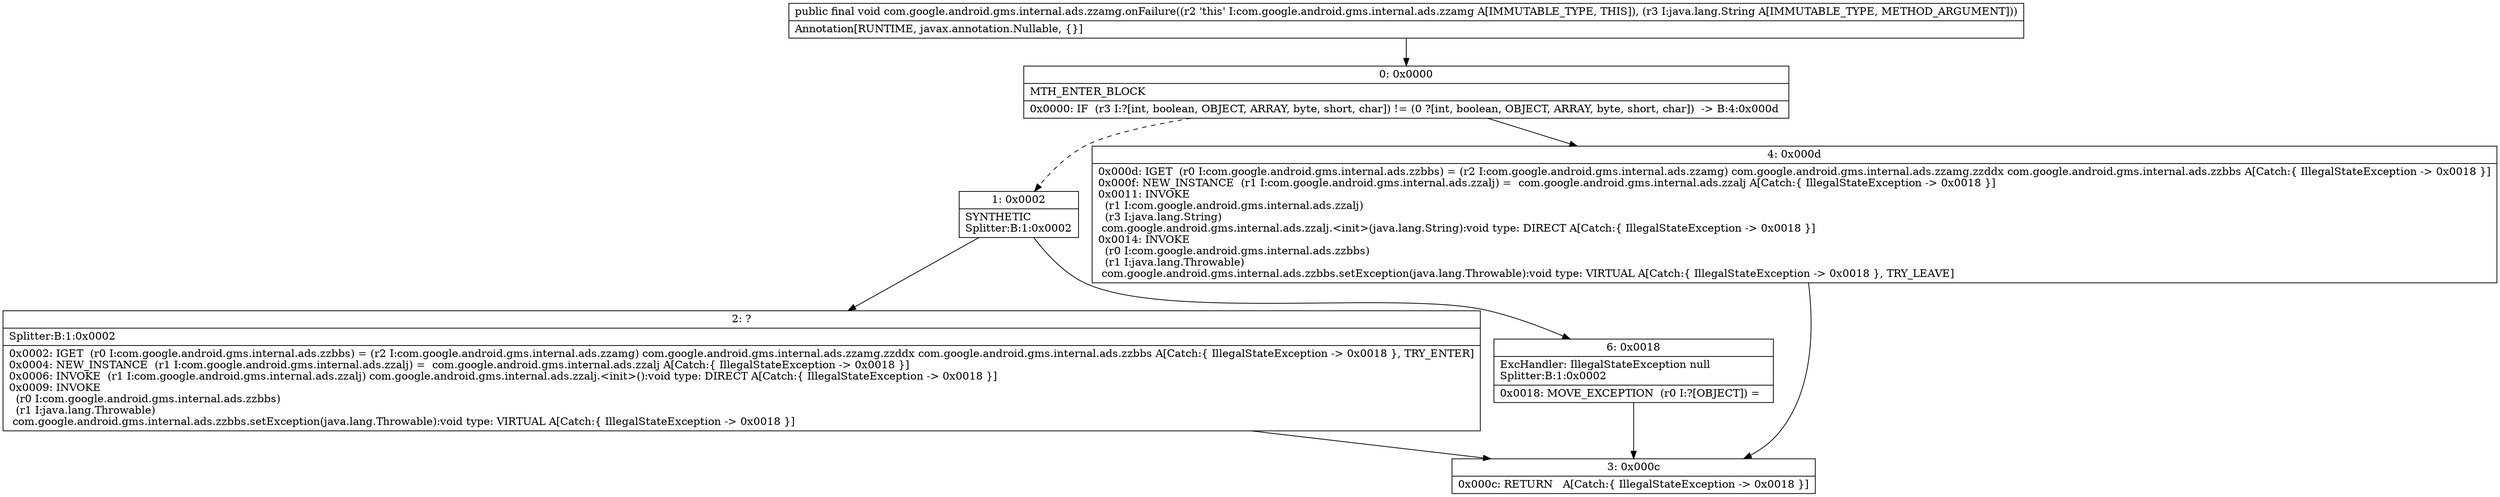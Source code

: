 digraph "CFG forcom.google.android.gms.internal.ads.zzamg.onFailure(Ljava\/lang\/String;)V" {
Node_0 [shape=record,label="{0\:\ 0x0000|MTH_ENTER_BLOCK\l|0x0000: IF  (r3 I:?[int, boolean, OBJECT, ARRAY, byte, short, char]) != (0 ?[int, boolean, OBJECT, ARRAY, byte, short, char])  \-\> B:4:0x000d \l}"];
Node_1 [shape=record,label="{1\:\ 0x0002|SYNTHETIC\lSplitter:B:1:0x0002\l}"];
Node_2 [shape=record,label="{2\:\ ?|Splitter:B:1:0x0002\l|0x0002: IGET  (r0 I:com.google.android.gms.internal.ads.zzbbs) = (r2 I:com.google.android.gms.internal.ads.zzamg) com.google.android.gms.internal.ads.zzamg.zzddx com.google.android.gms.internal.ads.zzbbs A[Catch:\{ IllegalStateException \-\> 0x0018 \}, TRY_ENTER]\l0x0004: NEW_INSTANCE  (r1 I:com.google.android.gms.internal.ads.zzalj) =  com.google.android.gms.internal.ads.zzalj A[Catch:\{ IllegalStateException \-\> 0x0018 \}]\l0x0006: INVOKE  (r1 I:com.google.android.gms.internal.ads.zzalj) com.google.android.gms.internal.ads.zzalj.\<init\>():void type: DIRECT A[Catch:\{ IllegalStateException \-\> 0x0018 \}]\l0x0009: INVOKE  \l  (r0 I:com.google.android.gms.internal.ads.zzbbs)\l  (r1 I:java.lang.Throwable)\l com.google.android.gms.internal.ads.zzbbs.setException(java.lang.Throwable):void type: VIRTUAL A[Catch:\{ IllegalStateException \-\> 0x0018 \}]\l}"];
Node_3 [shape=record,label="{3\:\ 0x000c|0x000c: RETURN   A[Catch:\{ IllegalStateException \-\> 0x0018 \}]\l}"];
Node_4 [shape=record,label="{4\:\ 0x000d|0x000d: IGET  (r0 I:com.google.android.gms.internal.ads.zzbbs) = (r2 I:com.google.android.gms.internal.ads.zzamg) com.google.android.gms.internal.ads.zzamg.zzddx com.google.android.gms.internal.ads.zzbbs A[Catch:\{ IllegalStateException \-\> 0x0018 \}]\l0x000f: NEW_INSTANCE  (r1 I:com.google.android.gms.internal.ads.zzalj) =  com.google.android.gms.internal.ads.zzalj A[Catch:\{ IllegalStateException \-\> 0x0018 \}]\l0x0011: INVOKE  \l  (r1 I:com.google.android.gms.internal.ads.zzalj)\l  (r3 I:java.lang.String)\l com.google.android.gms.internal.ads.zzalj.\<init\>(java.lang.String):void type: DIRECT A[Catch:\{ IllegalStateException \-\> 0x0018 \}]\l0x0014: INVOKE  \l  (r0 I:com.google.android.gms.internal.ads.zzbbs)\l  (r1 I:java.lang.Throwable)\l com.google.android.gms.internal.ads.zzbbs.setException(java.lang.Throwable):void type: VIRTUAL A[Catch:\{ IllegalStateException \-\> 0x0018 \}, TRY_LEAVE]\l}"];
Node_6 [shape=record,label="{6\:\ 0x0018|ExcHandler: IllegalStateException null\lSplitter:B:1:0x0002\l|0x0018: MOVE_EXCEPTION  (r0 I:?[OBJECT]) =  \l}"];
MethodNode[shape=record,label="{public final void com.google.android.gms.internal.ads.zzamg.onFailure((r2 'this' I:com.google.android.gms.internal.ads.zzamg A[IMMUTABLE_TYPE, THIS]), (r3 I:java.lang.String A[IMMUTABLE_TYPE, METHOD_ARGUMENT]))  | Annotation[RUNTIME, javax.annotation.Nullable, \{\}]\l}"];
MethodNode -> Node_0;
Node_0 -> Node_1[style=dashed];
Node_0 -> Node_4;
Node_1 -> Node_2;
Node_1 -> Node_6;
Node_2 -> Node_3;
Node_4 -> Node_3;
Node_6 -> Node_3;
}

